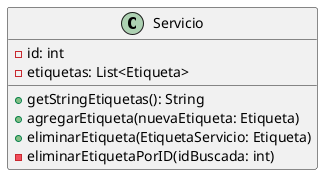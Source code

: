 @startuml
'https://plantuml.com/class-diagram

class Servicio{
    - id: int
    - etiquetas: List<Etiqueta>

    + getStringEtiquetas(): String
    + agregarEtiqueta(nuevaEtiqueta: Etiqueta)
    + eliminarEtiqueta(EtiquetaServicio: Etiqueta)
    - eliminarEtiquetaPorID(idBuscada: int)
}

@enduml